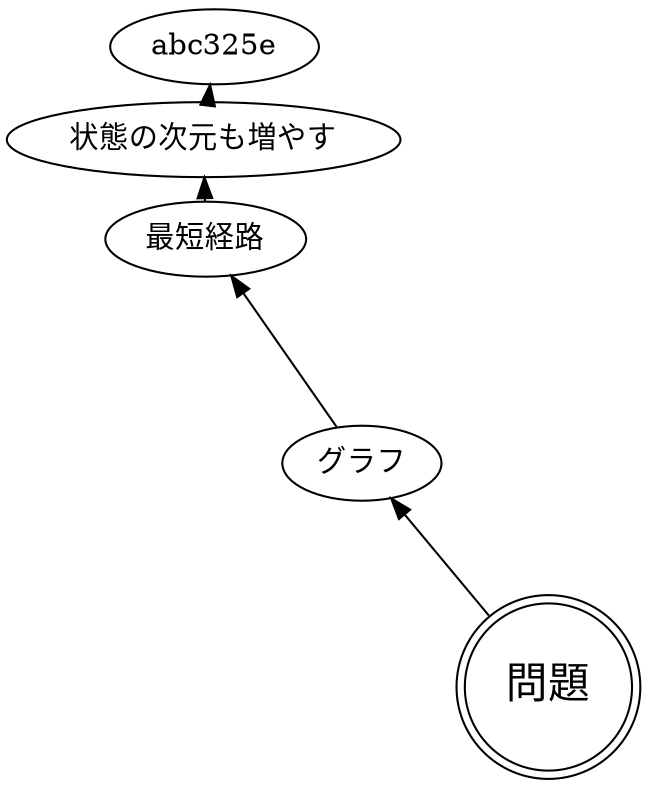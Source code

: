 digraph G {
    graph [
        layout = fdp;
    ];

    問題 [shape=doublecircle,fontsize=20];

    問題 -> グラフ;

    グラフ -> 最短経路;
        最短経路 -> 状態の次元も増やす;
            状態の次元も増やす -> abc325e;
}